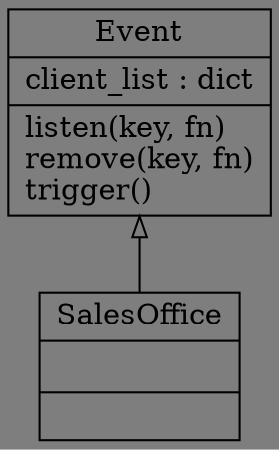 digraph "classes_行为型模式-发布订阅模式.py" {
rankdir=BT
bgcolor="#7e7e7e"
charset="utf-8"
"行为型模式-发布订阅模式.Event" [color="black", fontcolor="black", label=<{Event|client_list : dict<br ALIGN="LEFT"/>|listen(key, fn)<br ALIGN="LEFT"/>remove(key, fn)<br ALIGN="LEFT"/>trigger()<br ALIGN="LEFT"/>}>, shape="record", style="solid"];
"行为型模式-发布订阅模式.SalesOffice" [color="black", fontcolor="black", label=<{SalesOffice|<br ALIGN="LEFT"/>|}>, shape="record", style="solid"];
"行为型模式-发布订阅模式.SalesOffice" -> "行为型模式-发布订阅模式.Event" [arrowhead="empty", arrowtail="none"];
}
